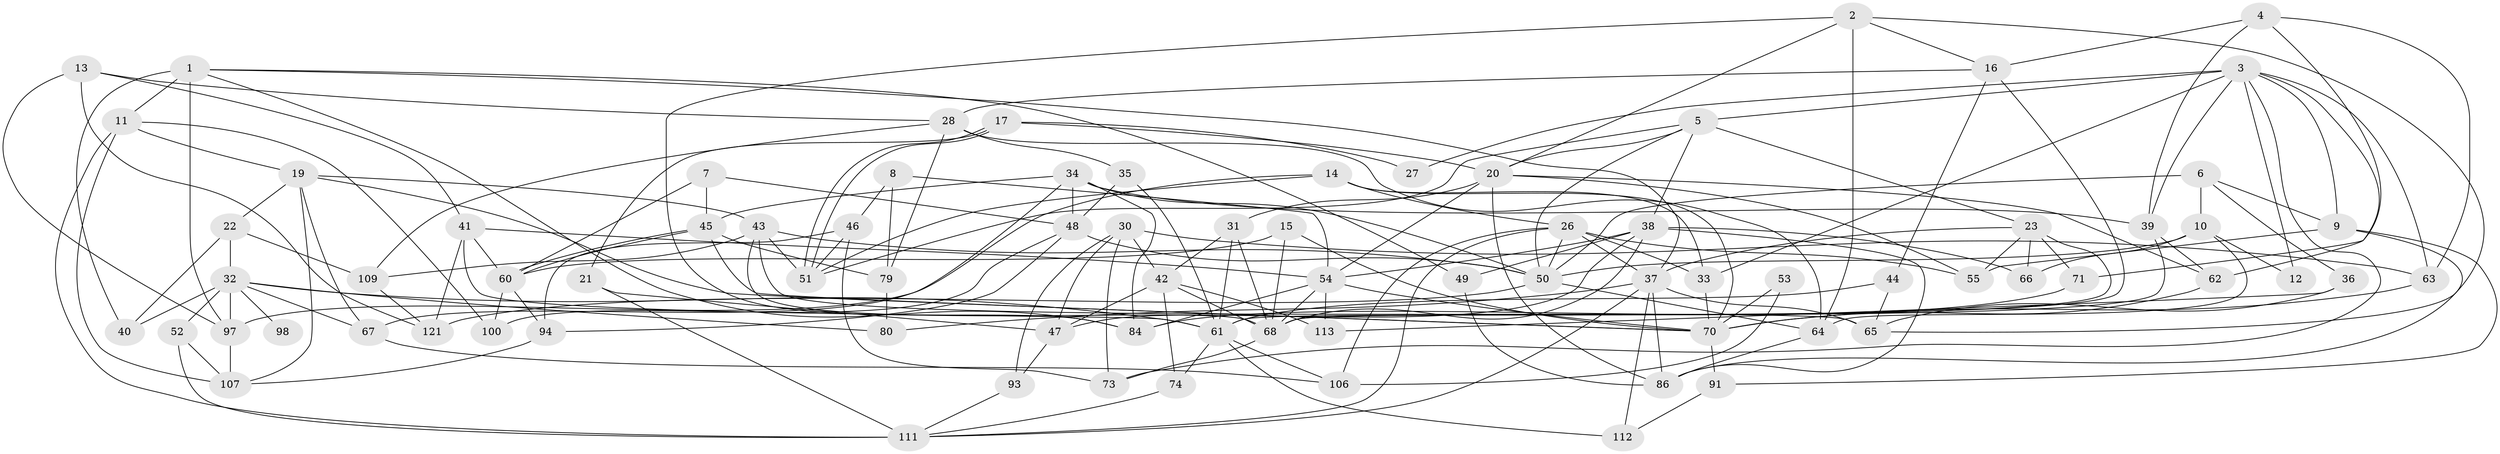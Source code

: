 // Generated by graph-tools (version 1.1) at 2025/24/03/03/25 07:24:03]
// undirected, 81 vertices, 195 edges
graph export_dot {
graph [start="1"]
  node [color=gray90,style=filled];
  1 [super="+81"];
  2 [super="+95"];
  3 [super="+115"];
  4;
  5 [super="+119"];
  6;
  7;
  8 [super="+24"];
  9 [super="+92"];
  10 [super="+25"];
  11 [super="+69"];
  12;
  13 [super="+18"];
  14 [super="+99"];
  15;
  16;
  17 [super="+85"];
  19 [super="+88"];
  20 [super="+105"];
  21;
  22 [super="+29"];
  23 [super="+77"];
  26 [super="+90"];
  27;
  28 [super="+75"];
  30 [super="+59"];
  31;
  32 [super="+89"];
  33;
  34 [super="+117"];
  35 [super="+87"];
  36 [super="+114"];
  37 [super="+120"];
  38 [super="+104"];
  39;
  40;
  41 [super="+103"];
  42 [super="+56"];
  43 [super="+96"];
  44;
  45;
  46;
  47;
  48 [super="+116"];
  49;
  50 [super="+108"];
  51 [super="+57"];
  52;
  53;
  54 [super="+58"];
  55;
  60 [super="+78"];
  61 [super="+102"];
  62;
  63 [super="+83"];
  64;
  65 [super="+72"];
  66;
  67;
  68 [super="+76"];
  70 [super="+110"];
  71;
  73 [super="+82"];
  74;
  79;
  80;
  84 [super="+101"];
  86;
  91;
  93;
  94;
  97;
  98;
  100;
  106;
  107;
  109;
  111 [super="+118"];
  112;
  113;
  121;
  1 -- 97 [weight=2];
  1 -- 11;
  1 -- 40;
  1 -- 84;
  1 -- 37;
  1 -- 49;
  2 -- 20;
  2 -- 16;
  2 -- 64;
  2 -- 84;
  2 -- 65;
  3 -- 33;
  3 -- 39;
  3 -- 5;
  3 -- 27;
  3 -- 62;
  3 -- 9;
  3 -- 12;
  3 -- 73;
  3 -- 63;
  4 -- 16;
  4 -- 63;
  4 -- 39;
  4 -- 71;
  5 -- 50 [weight=2];
  5 -- 38;
  5 -- 20;
  5 -- 23;
  5 -- 51;
  6 -- 9;
  6 -- 10;
  6 -- 36;
  6 -- 50;
  7 -- 48;
  7 -- 45;
  7 -- 60;
  8 -- 46;
  8 -- 54;
  8 -- 79;
  9 -- 86;
  9 -- 55;
  9 -- 91;
  10 -- 66;
  10 -- 64;
  10 -- 12;
  10 -- 50;
  11 -- 111;
  11 -- 100;
  11 -- 107;
  11 -- 19;
  13 -- 41;
  13 -- 97;
  13 -- 121;
  13 -- 28;
  14 -- 97;
  14 -- 70;
  14 -- 26;
  14 -- 33;
  14 -- 51;
  15 -- 60;
  15 -- 68;
  15 -- 70;
  16 -- 28;
  16 -- 44;
  16 -- 68;
  17 -- 51;
  17 -- 51;
  17 -- 27;
  17 -- 21;
  17 -- 20;
  19 -- 107;
  19 -- 67;
  19 -- 22;
  19 -- 43;
  19 -- 70;
  20 -- 62;
  20 -- 55;
  20 -- 86;
  20 -- 31;
  20 -- 54;
  21 -- 47;
  21 -- 111 [weight=2];
  22 -- 109;
  22 -- 32;
  22 -- 40;
  23 -- 71;
  23 -- 66;
  23 -- 37;
  23 -- 55;
  23 -- 61;
  26 -- 33;
  26 -- 55;
  26 -- 37;
  26 -- 106;
  26 -- 111;
  26 -- 50;
  28 -- 79;
  28 -- 109;
  28 -- 35;
  28 -- 64;
  30 -- 47;
  30 -- 63;
  30 -- 73;
  30 -- 42;
  30 -- 93;
  31 -- 42;
  31 -- 68;
  31 -- 61;
  32 -- 52;
  32 -- 40;
  32 -- 67;
  32 -- 97;
  32 -- 98 [weight=2];
  32 -- 80;
  32 -- 61;
  33 -- 70;
  34 -- 39;
  34 -- 50;
  34 -- 67;
  34 -- 48;
  34 -- 84;
  34 -- 45;
  35 -- 48;
  35 -- 61;
  36 -- 113;
  36 -- 65;
  37 -- 86;
  37 -- 80;
  37 -- 112;
  37 -- 65;
  37 -- 111;
  38 -- 54;
  38 -- 49;
  38 -- 47;
  38 -- 68;
  38 -- 86;
  38 -- 66;
  39 -- 68;
  39 -- 62;
  41 -- 61;
  41 -- 60;
  41 -- 121;
  41 -- 54;
  42 -- 47;
  42 -- 74;
  42 -- 113;
  42 -- 68;
  43 -- 51;
  43 -- 68;
  43 -- 65;
  43 -- 50;
  43 -- 109;
  44 -- 61;
  44 -- 65;
  45 -- 70;
  45 -- 60;
  45 -- 60;
  45 -- 79;
  46 -- 94;
  46 -- 73;
  46 -- 51;
  47 -- 93;
  48 -- 94;
  48 -- 50;
  48 -- 100;
  49 -- 86;
  50 -- 64;
  50 -- 121;
  52 -- 111;
  52 -- 107;
  53 -- 106;
  53 -- 70;
  54 -- 68;
  54 -- 84;
  54 -- 113;
  54 -- 70;
  60 -- 100;
  60 -- 94;
  61 -- 106;
  61 -- 112;
  61 -- 74;
  62 -- 70;
  63 -- 70;
  64 -- 86;
  67 -- 106;
  68 -- 73;
  70 -- 91;
  71 -- 84;
  74 -- 111;
  79 -- 80;
  91 -- 112;
  93 -- 111;
  94 -- 107;
  97 -- 107;
  109 -- 121;
}
